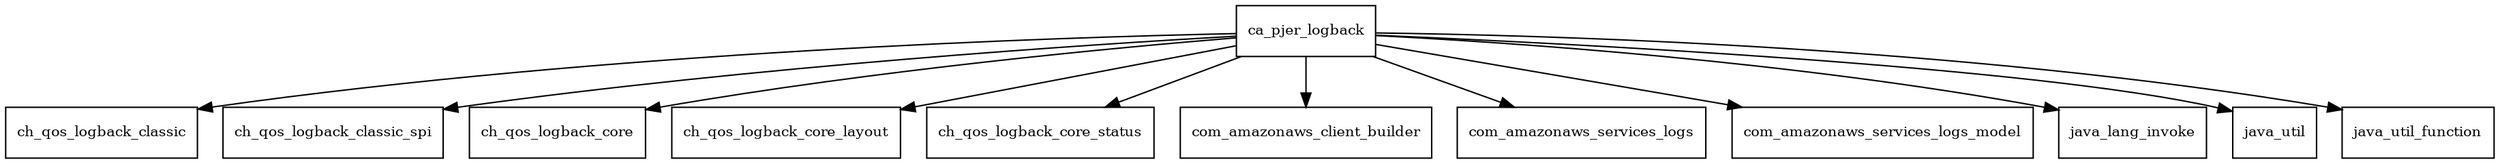 digraph logback_awslogs_appender_1_1_1_package_dependencies {
  node [shape = box, fontsize=10.0];
  ca_pjer_logback -> ch_qos_logback_classic;
  ca_pjer_logback -> ch_qos_logback_classic_spi;
  ca_pjer_logback -> ch_qos_logback_core;
  ca_pjer_logback -> ch_qos_logback_core_layout;
  ca_pjer_logback -> ch_qos_logback_core_status;
  ca_pjer_logback -> com_amazonaws_client_builder;
  ca_pjer_logback -> com_amazonaws_services_logs;
  ca_pjer_logback -> com_amazonaws_services_logs_model;
  ca_pjer_logback -> java_lang_invoke;
  ca_pjer_logback -> java_util;
  ca_pjer_logback -> java_util_function;
}
